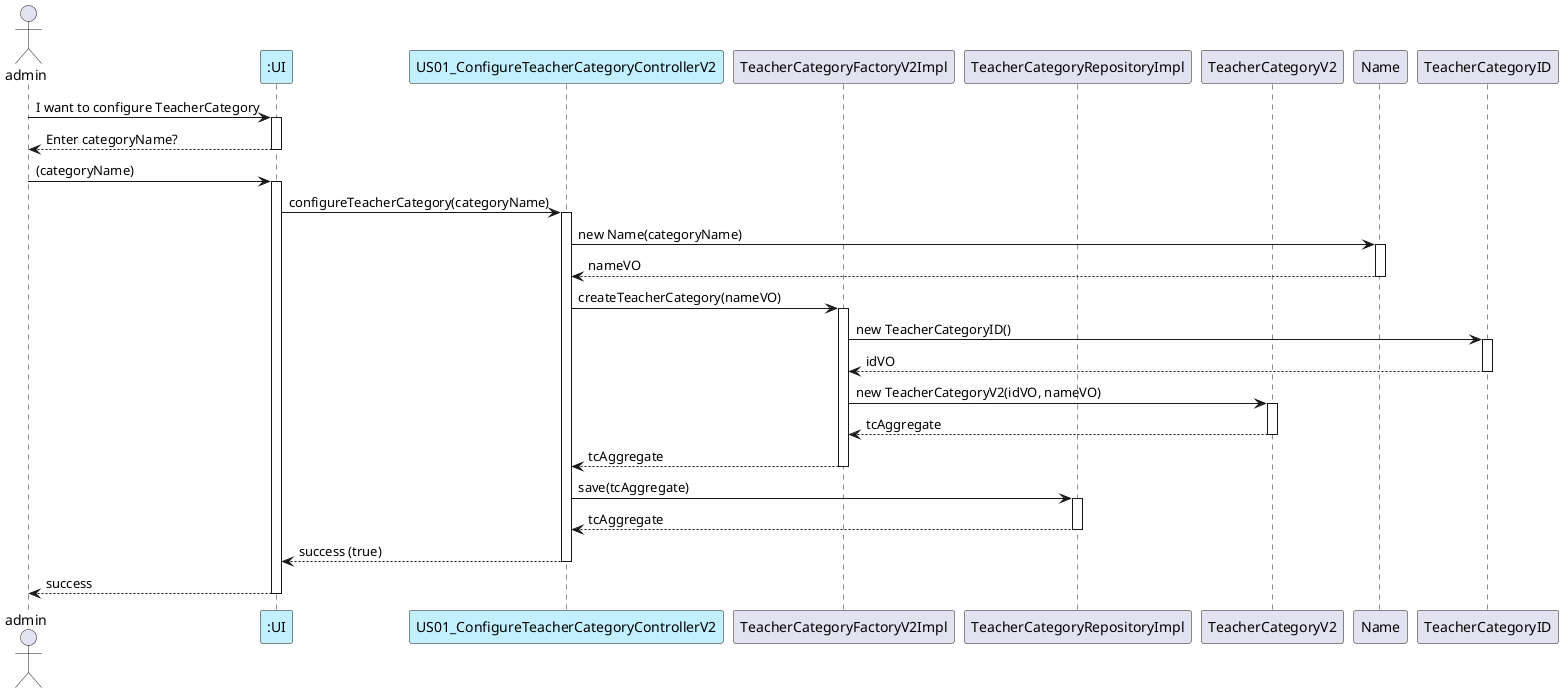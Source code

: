 @startuml

actor admin

participant ":UI" as UI #application
participant "US01_ConfigureTeacherCategoryControllerV2" as Controller #application
participant "TeacherCategoryFactoryV2Impl" as Factory
participant "TeacherCategoryRepositoryImpl" as Repository
participant "TeacherCategoryV2" as Aggregate
participant "Name" as VOName
participant "TeacherCategoryID" as VOId

' Step 1: Admin interacts with UI
admin -> UI ++ : I want to configure TeacherCategory
UI --> admin -- : Enter categoryName?

admin -> UI ++ : (categoryName)
UI -> Controller ++ : configureTeacherCategory(categoryName)

' Step 2: Controller creates Name VO and delegates to Factory
Controller -> VOName ++ : new Name(categoryName)
VOName --> Controller -- : nameVO

Controller -> Factory ++ : createTeacherCategory(nameVO)

' Step 3: Factory creates ID and Aggregate
Factory -> VOId ++ : new TeacherCategoryID()
VOId --> Factory -- : idVO

Factory -> Aggregate ++ : new TeacherCategoryV2(idVO, nameVO)
Aggregate --> Factory -- : tcAggregate

Factory --> Controller -- : tcAggregate

' Step 4: Controller persists aggregate through repository
Controller -> Repository ++ : save(tcAggregate)
Repository --> Controller -- : tcAggregate

' Step 5: Return to UI and admin
Controller --> UI -- : success (true)
UI --> admin -- : success

@enduml